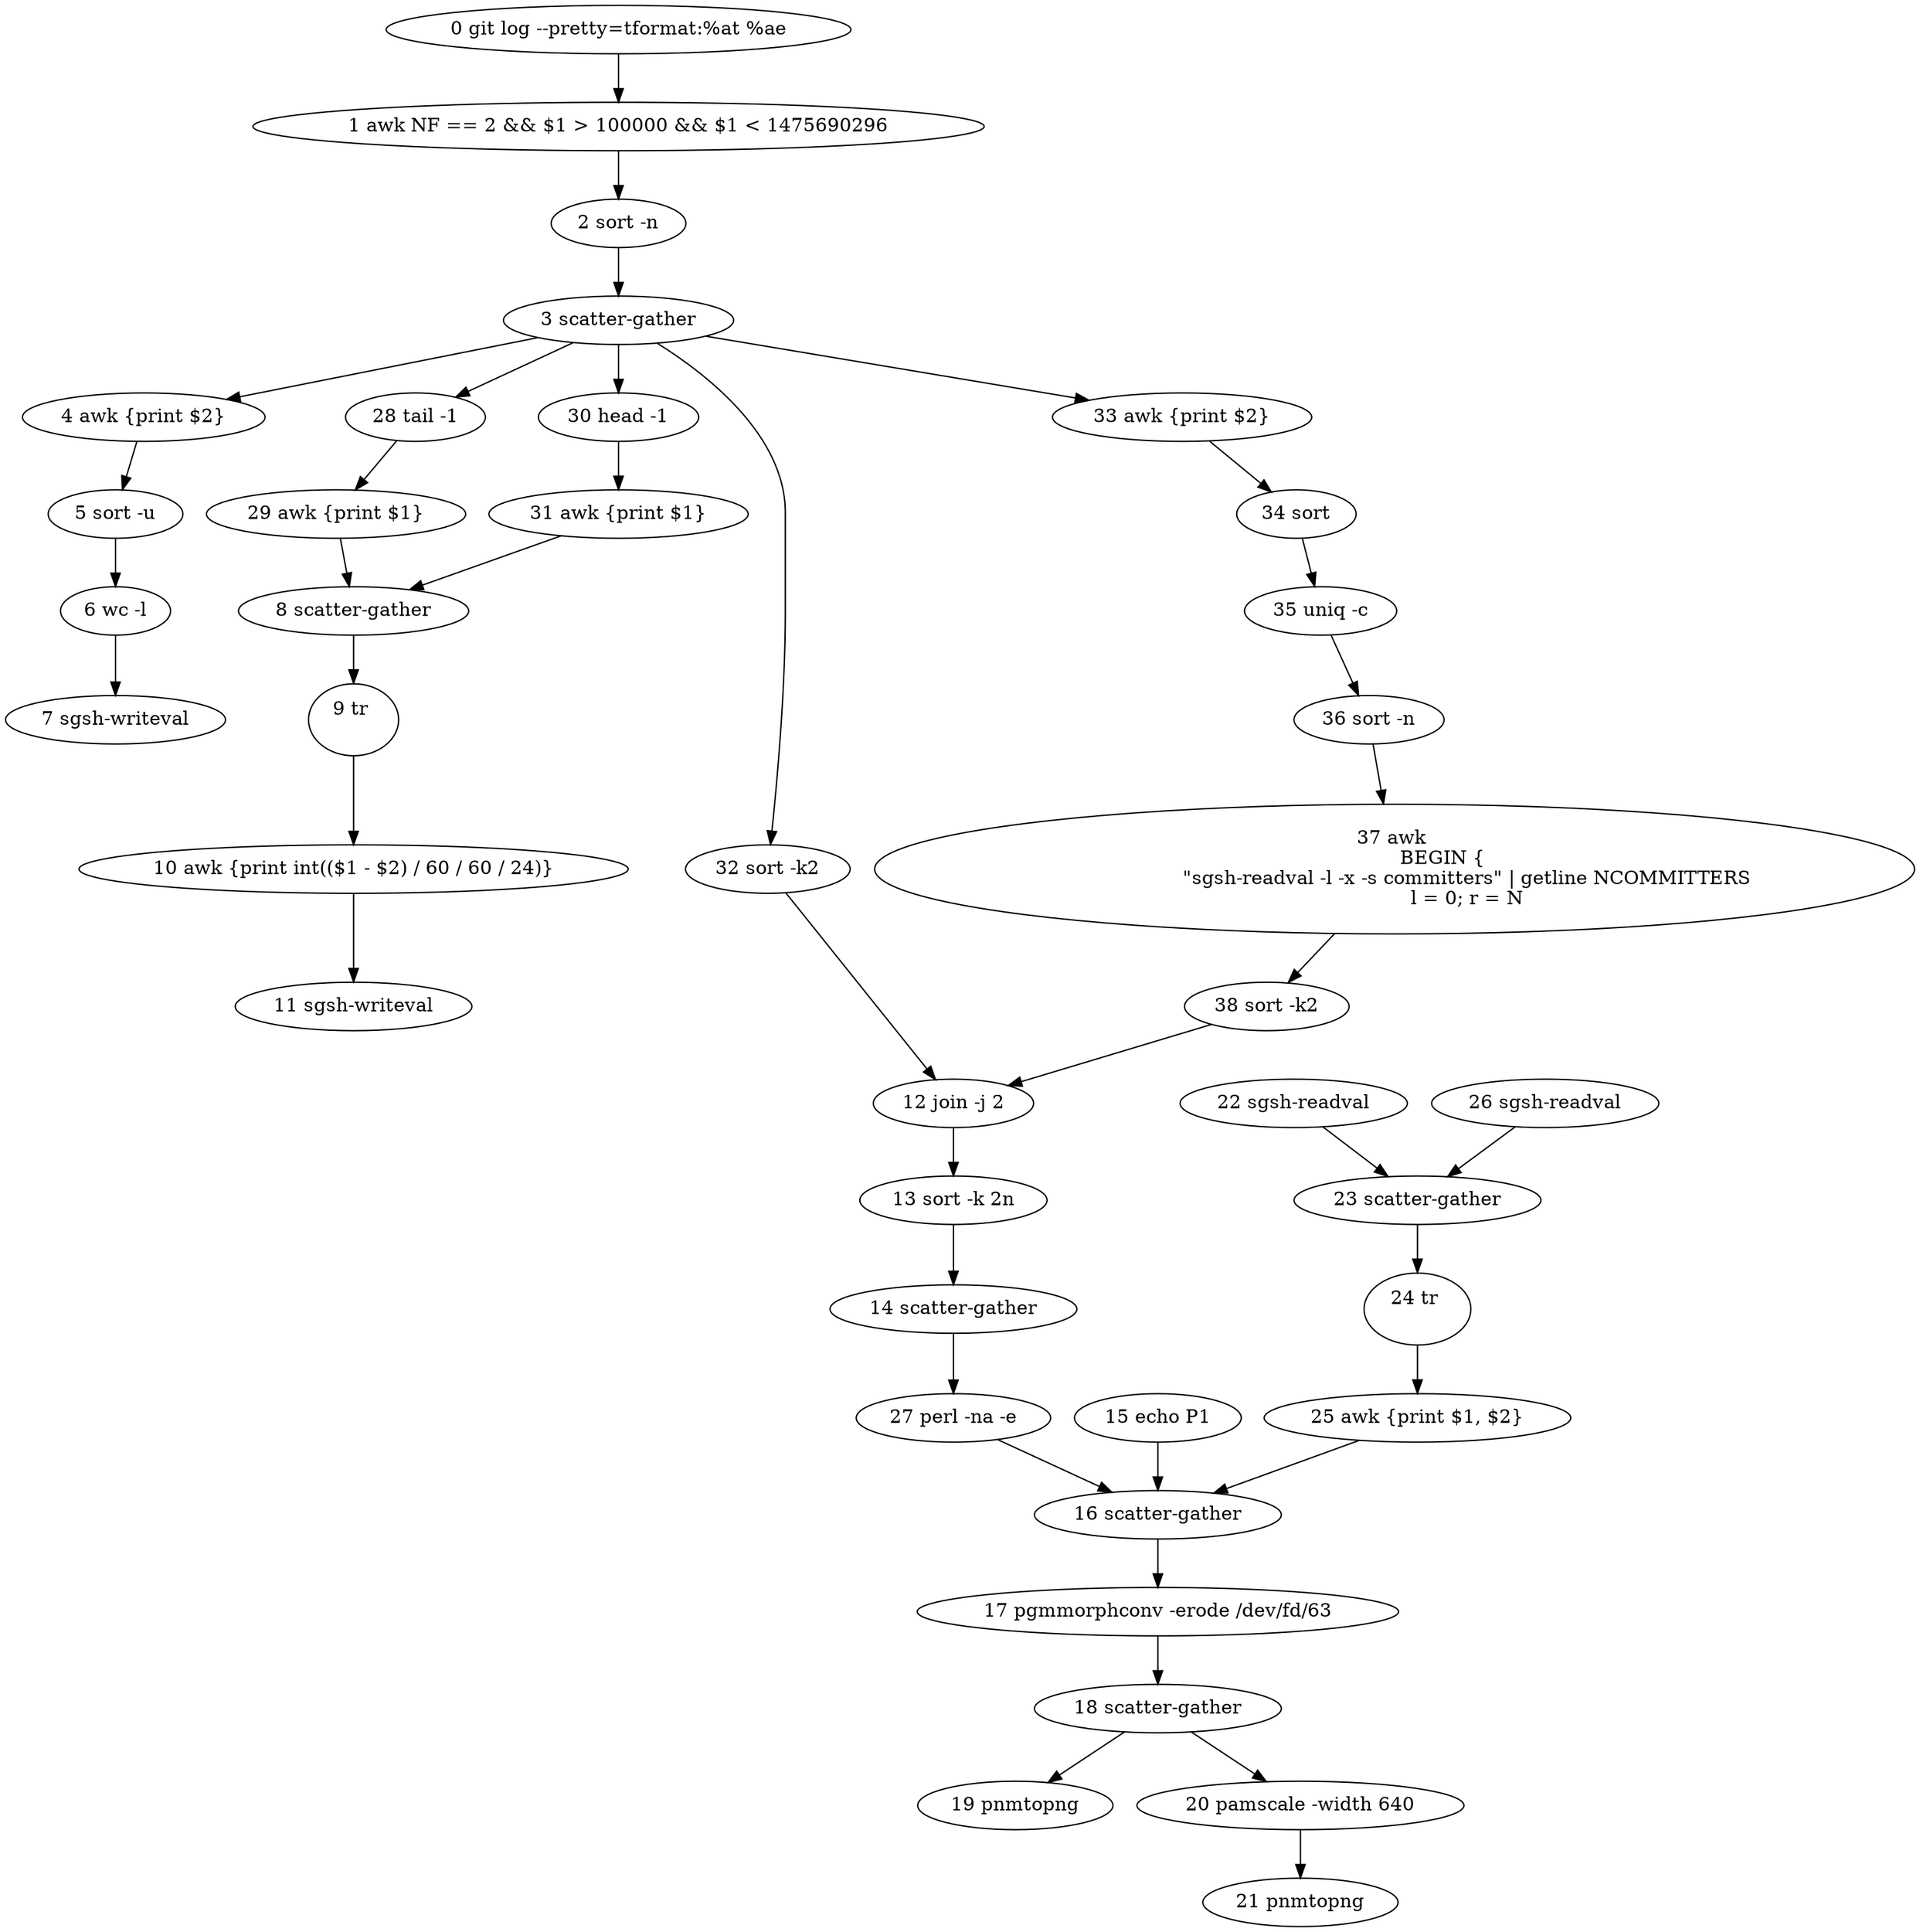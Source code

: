 digraph {
	n0 [label="0 git log --pretty=tformat:%at %ae"];
	n0 -> n1;
	n1 [label="1 awk NF == 2 && $1 > 100000 && $1 < 1475690296"];
	n1 -> n2;
	n2 [label="2 sort -n"];
	n2 -> n3;
	n3 [label="3 scatter-gather"];
	n3 -> n4;
	n3 -> n28;
	n3 -> n30;
	n3 -> n32;
	n3 -> n33;
	n4 [label="4 awk {print $2}"];
	n4 -> n5;
	n5 [label="5 sort -u"];
	n5 -> n6;
	n6 [label="6 wc -l"];
	n6 -> n7;
	n7 [label="7 sgsh-writeval"];
	n8 [label="8 scatter-gather"];
	n8 -> n9;
	n9 [label="9 tr \n  "];
	n9 -> n10;
	n10 [label="10 awk {print int(($1 - $2) / 60 / 60 / 24)}"];
	n10 -> n11;
	n11 [label="11 sgsh-writeval"];
	n12 [label="12 join -j 2"];
	n12 -> n13;
	n13 [label="13 sort -k 2n"];
	n13 -> n14;
	n14 [label="14 scatter-gather"];
	n14 -> n27;
	n15 [label="15 echo P1"];
	n15 -> n16;
	n16 [label="16 scatter-gather"];
	n16 -> n17;
	n17 [label="17 pgmmorphconv -erode /dev/fd/63"];
	n17 -> n18;
	n18 [label="18 scatter-gather"];
	n18 -> n19;
	n18 -> n20;
	n19 [label="19 pnmtopng"];
	n20 [label="20 pamscale -width 640"];
	n20 -> n21;
	n21 [label="21 pnmtopng"];
	n22 [label="22 sgsh-readval"];
	n22 -> n23;
	n23 [label="23 scatter-gather"];
	n23 -> n24;
	n24 [label="24 tr \n  "];
	n24 -> n25;
	n25 [label="25 awk {print $1, $2}"];
	n25 -> n16;
	n26 [label="26 sgsh-readval"];
	n26 -> n23;
	n27 [label="27 perl -na -e"];
	n27 -> n16;
	n28 [label="28 tail -1"];
	n28 -> n29;
	n29 [label="29 awk {print $1}"];
	n29 -> n8;
	n30 [label="30 head -1"];
	n30 -> n31;
	n31 [label="31 awk {print $1}"];
	n31 -> n8;
	n32 [label="32 sort -k2"];
	n32 -> n12;
	n33 [label="33 awk {print $2}"];
	n33 -> n34;
	n34 [label="34 sort"];
	n34 -> n35;
	n35 [label="35 uniq -c"];
	n35 -> n36;
	n36 [label="36 sort -n"];
	n36 -> n37;
	n37 [label="37 awk 
		BEGIN {
			\"sgsh-readval -l -x -s committers\" | getline NCOMMITTERS
			l = 0; r = N"];
	n37 -> n38;
	n38 [label="38 sort -k2"];
	n38 -> n12;
}
